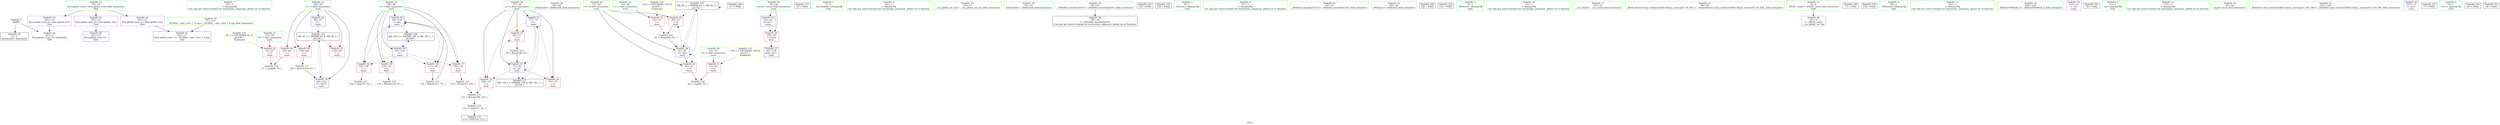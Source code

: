 digraph "SVFG" {
	label="SVFG";

	Node0x560553e3d9c0 [shape=record,color=grey,label="{NodeID: 0\nNullPtr}"];
	Node0x560553e3d9c0 -> Node0x560553e51c40[style=solid];
	Node0x560553e3d9c0 -> Node0x560553e543a0[style=solid];
	Node0x560553e3e4c0 [shape=record,color=green,label="{NodeID: 7\n16\<--1\n\<--dummyObj\nCan only get source location for instruction, argument, global var or function.}"];
	Node0x560553e50ac0 [shape=record,color=green,label="{NodeID: 14\n15\<--19\nllvm.global_ctors\<--llvm.global_ctors_field_insensitive\nGlob }"];
	Node0x560553e50ac0 -> Node0x560553e52180[style=solid];
	Node0x560553e50ac0 -> Node0x560553e52280[style=solid];
	Node0x560553e50ac0 -> Node0x560553e52380[style=solid];
	Node0x560553e50f90 [shape=record,color=green,label="{NodeID: 21\n47\<--48\nT\<--T_field_insensitive\nmain\n}"];
	Node0x560553e50f90 -> Node0x560553e52550[style=solid];
	Node0x560553e57490 [shape=record,color=grey,label="{NodeID: 111\n111 = Binary(108, 110, )\n}"];
	Node0x560553e57490 -> Node0x560553e57f10[style=solid];
	Node0x560553e51540 [shape=record,color=green,label="{NodeID: 28\n64\<--65\n_ZNSirsERi\<--_ZNSirsERi_field_insensitive\n}"];
	Node0x560553e57f10 [shape=record,color=grey,label="{NodeID: 118\n112 = cmp(111, 62, )\n}"];
	Node0x560553e57f10 -> Node0x560553cc46b0[style=solid];
	Node0x560553e51c40 [shape=record,color=black,label="{NodeID: 35\n2\<--3\ndummyVal\<--dummyVal\n}"];
	Node0x560553e5c6f0 [shape=record,color=black,label="{NodeID: 125\nMR_6V_3 = PHI(MR_6V_4, MR_6V_2, )\npts\{50 \}\n}"];
	Node0x560553e5c6f0 -> Node0x560553e52620[style=dashed];
	Node0x560553e5c6f0 -> Node0x560553e526f0[style=dashed];
	Node0x560553e5c6f0 -> Node0x560553e537e0[style=dashed];
	Node0x560553e5c6f0 -> Node0x560553e54a50[style=dashed];
	Node0x560553e52280 [shape=record,color=purple,label="{NodeID: 42\n162\<--15\nllvm.global_ctors_1\<--llvm.global_ctors\nGlob }"];
	Node0x560553e52280 -> Node0x560553e542a0[style=solid];
	Node0x560553e538b0 [shape=record,color=red,label="{NodeID: 49\n81\<--51\n\<--d\nmain\n}"];
	Node0x560553e538b0 -> Node0x560553e58210[style=solid];
	Node0x560553e53e60 [shape=record,color=red,label="{NodeID: 56\n105\<--59\n\<--r\nmain\n}"];
	Node0x560553e53e60 -> Node0x560553e58390[style=solid];
	Node0x560553e63870 [shape=record,color=black,label="{NodeID: 146\n27 = PHI()\n}"];
	Node0x560553e544a0 [shape=record,color=blue,label="{NodeID: 63\n45\<--62\nretval\<--\nmain\n}"];
	Node0x560553e544a0 -> Node0x560553e52480[style=dashed];
	Node0x560553e64bc0 [shape=record,color=black,label="{NodeID: 153\n97 = PHI()\n}"];
	Node0x560553e54a50 [shape=record,color=blue,label="{NodeID: 70\n49\<--135\nC\<--inc17\nmain\n}"];
	Node0x560553e54a50 -> Node0x560553e5c6f0[style=dashed];
	Node0x560553e3e280 [shape=record,color=green,label="{NodeID: 1\n7\<--1\n__dso_handle\<--dummyObj\nGlob }"];
	Node0x560553e4ff20 [shape=record,color=green,label="{NodeID: 8\n62\<--1\n\<--dummyObj\nCan only get source location for instruction, argument, global var or function.}"];
	Node0x560553e50b50 [shape=record,color=green,label="{NodeID: 15\n20\<--21\n__cxx_global_var_init\<--__cxx_global_var_init_field_insensitive\n}"];
	Node0x560553e51060 [shape=record,color=green,label="{NodeID: 22\n49\<--50\nC\<--C_field_insensitive\nmain\n}"];
	Node0x560553e51060 -> Node0x560553e52620[style=solid];
	Node0x560553e51060 -> Node0x560553e526f0[style=solid];
	Node0x560553e51060 -> Node0x560553e537e0[style=solid];
	Node0x560553e51060 -> Node0x560553e54570[style=solid];
	Node0x560553e51060 -> Node0x560553e54a50[style=solid];
	Node0x560553e57610 [shape=record,color=grey,label="{NodeID: 112\n130 = Binary(129, 67, )\n}"];
	Node0x560553e51640 [shape=record,color=green,label="{NodeID: 29\n74\<--75\n_ZNSirsERx\<--_ZNSirsERx_field_insensitive\n}"];
	Node0x560553e58090 [shape=record,color=grey,label="{NodeID: 119\n71 = cmp(69, 70, )\n}"];
	Node0x560553e51d40 [shape=record,color=black,label="{NodeID: 36\n28\<--29\n\<--_ZNSt8ios_base4InitD1Ev\nCan only get source location for instruction, argument, global var or function.}"];
	Node0x560553e5cbf0 [shape=record,color=black,label="{NodeID: 126\nMR_8V_2 = PHI(MR_8V_3, MR_8V_1, )\npts\{52 \}\n}"];
	Node0x560553e5cbf0 -> Node0x560553e538b0[style=dashed];
	Node0x560553e5cbf0 -> Node0x560553e53980[style=dashed];
	Node0x560553e5cbf0 -> Node0x560553e54710[style=dashed];
	Node0x560553e5cbf0 -> Node0x560553e5cbf0[style=dashed];
	Node0x560553e52380 [shape=record,color=purple,label="{NodeID: 43\n163\<--15\nllvm.global_ctors_2\<--llvm.global_ctors\nGlob }"];
	Node0x560553e52380 -> Node0x560553e543a0[style=solid];
	Node0x560553e5e8b0 [shape=record,color=yellow,style=double,label="{NodeID: 133\n10V_1 = ENCHI(MR_10V_0)\npts\{54 \}\nFun[main]}"];
	Node0x560553e5e8b0 -> Node0x560553e53a50[style=dashed];
	Node0x560553e53980 [shape=record,color=red,label="{NodeID: 50\n86\<--51\n\<--d\nmain\n}"];
	Node0x560553e53980 -> Node0x560553e57910[style=solid];
	Node0x560553e53f30 [shape=record,color=red,label="{NodeID: 57\n109\<--59\n\<--r\nmain\n}"];
	Node0x560553e53f30 -> Node0x560553e57c10[style=solid];
	Node0x560553e63970 [shape=record,color=black,label="{NodeID: 147\n122 = PHI()\n}"];
	Node0x560553e54570 [shape=record,color=blue,label="{NodeID: 64\n49\<--67\nC\<--\nmain\n}"];
	Node0x560553e54570 -> Node0x560553e5c6f0[style=dashed];
	Node0x560553e64c90 [shape=record,color=black,label="{NodeID: 154\n128 = PHI()\n}"];
	Node0x560553e3de10 [shape=record,color=green,label="{NodeID: 2\n8\<--1\n_ZSt3cin\<--dummyObj\nGlob }"];
	Node0x560553e4ffb0 [shape=record,color=green,label="{NodeID: 9\n67\<--1\n\<--dummyObj\nCan only get source location for instruction, argument, global var or function.}"];
	Node0x560553e50be0 [shape=record,color=green,label="{NodeID: 16\n24\<--25\n_ZNSt8ios_base4InitC1Ev\<--_ZNSt8ios_base4InitC1Ev_field_insensitive\n}"];
	Node0x560553e51130 [shape=record,color=green,label="{NodeID: 23\n51\<--52\nd\<--d_field_insensitive\nmain\n}"];
	Node0x560553e51130 -> Node0x560553e538b0[style=solid];
	Node0x560553e51130 -> Node0x560553e53980[style=solid];
	Node0x560553e51130 -> Node0x560553e54710[style=solid];
	Node0x560553e57790 [shape=record,color=grey,label="{NodeID: 113\n118 = Binary(117, 79, )\n}"];
	Node0x560553e57790 -> Node0x560553e54980[style=solid];
	Node0x560553e51740 [shape=record,color=green,label="{NodeID: 30\n95\<--96\n_ZNSolsEi\<--_ZNSolsEi_field_insensitive\n}"];
	Node0x560553e58210 [shape=record,color=grey,label="{NodeID: 120\n83 = cmp(81, 82, )\n}"];
	Node0x560553e51e40 [shape=record,color=black,label="{NodeID: 37\n44\<--138\nmain_ret\<--\nmain\n}"];
	Node0x560553e5d0f0 [shape=record,color=black,label="{NodeID: 127\nMR_14V_2 = PHI(MR_14V_4, MR_14V_1, )\npts\{58 \}\n}"];
	Node0x560553e5d0f0 -> Node0x560553e54640[style=dashed];
	Node0x560553e52480 [shape=record,color=red,label="{NodeID: 44\n138\<--45\n\<--retval\nmain\n}"];
	Node0x560553e52480 -> Node0x560553e51e40[style=solid];
	Node0x560553e5e990 [shape=record,color=yellow,style=double,label="{NodeID: 134\n12V_1 = ENCHI(MR_12V_0)\npts\{56 \}\nFun[main]}"];
	Node0x560553e5e990 -> Node0x560553e53b20[style=dashed];
	Node0x560553e53a50 [shape=record,color=red,label="{NodeID: 51\n82\<--53\n\<--h\nmain\n}"];
	Node0x560553e53a50 -> Node0x560553e58210[style=solid];
	Node0x560553e54000 [shape=record,color=red,label="{NodeID: 58\n117\<--59\n\<--r\nmain\n}"];
	Node0x560553e54000 -> Node0x560553e57790[style=solid];
	Node0x560553e63ad0 [shape=record,color=black,label="{NodeID: 148\n126 = PHI()\n}"];
	Node0x560553e54640 [shape=record,color=blue,label="{NodeID: 65\n57\<--79\nn\<--\nmain\n}"];
	Node0x560553e54640 -> Node0x560553e53bf0[style=dashed];
	Node0x560553e54640 -> Node0x560553e53cc0[style=dashed];
	Node0x560553e54640 -> Node0x560553e53d90[style=dashed];
	Node0x560553e54640 -> Node0x560553e547e0[style=dashed];
	Node0x560553e54640 -> Node0x560553e5d0f0[style=dashed];
	Node0x560553e64dc0 [shape=record,color=black,label="{NodeID: 155\n131 = PHI()\n}"];
	Node0x560553e3dc90 [shape=record,color=green,label="{NodeID: 3\n9\<--1\n_ZSt4cerr\<--dummyObj\nGlob }"];
	Node0x560553e50040 [shape=record,color=green,label="{NodeID: 10\n79\<--1\n\<--dummyObj\nCan only get source location for instruction, argument, global var or function.}"];
	Node0x560553e50c70 [shape=record,color=green,label="{NodeID: 17\n30\<--31\n__cxa_atexit\<--__cxa_atexit_field_insensitive\n}"];
	Node0x560553e51200 [shape=record,color=green,label="{NodeID: 24\n53\<--54\nh\<--h_field_insensitive\nmain\n}"];
	Node0x560553e51200 -> Node0x560553e53a50[style=solid];
	Node0x560553e57910 [shape=record,color=grey,label="{NodeID: 114\n87 = Binary(86, 85, )\n}"];
	Node0x560553e57910 -> Node0x560553e54710[style=solid];
	Node0x560553e51840 [shape=record,color=green,label="{NodeID: 31\n98\<--99\n_ZSt4endlIcSt11char_traitsIcEERSt13basic_ostreamIT_T0_ES6_\<--_ZSt4endlIcSt11char_traitsIcEERSt13basic_ostreamIT_T0_ES6__field_insensitive\n}"];
	Node0x560553e58390 [shape=record,color=grey,label="{NodeID: 121\n106 = cmp(105, 62, )\n}"];
	Node0x560553e51f10 [shape=record,color=purple,label="{NodeID: 38\n26\<--4\n\<--_ZStL8__ioinit\n__cxx_global_var_init\n}"];
	Node0x560553e5d5f0 [shape=record,color=black,label="{NodeID: 128\nMR_16V_2 = PHI(MR_16V_4, MR_16V_1, )\npts\{60 \}\n}"];
	Node0x560553e5d5f0 -> Node0x560553e548b0[style=dashed];
	Node0x560553e52550 [shape=record,color=red,label="{NodeID: 45\n70\<--47\n\<--T\nmain\n}"];
	Node0x560553e52550 -> Node0x560553e58090[style=solid];
	Node0x560553e53b20 [shape=record,color=red,label="{NodeID: 52\n85\<--55\n\<--c\nmain\n}"];
	Node0x560553e53b20 -> Node0x560553e57910[style=solid];
	Node0x560553e540d0 [shape=record,color=red,label="{NodeID: 59\n129\<--59\n\<--r\nmain\n}"];
	Node0x560553e540d0 -> Node0x560553e57610[style=solid];
	Node0x560553e63bd0 [shape=record,color=black,label="{NodeID: 149\n73 = PHI()\n}"];
	Node0x560553e54710 [shape=record,color=blue,label="{NodeID: 66\n51\<--87\nd\<--mul\nmain\n}"];
	Node0x560553e54710 -> Node0x560553e538b0[style=dashed];
	Node0x560553e54710 -> Node0x560553e53980[style=dashed];
	Node0x560553e54710 -> Node0x560553e54710[style=dashed];
	Node0x560553e54710 -> Node0x560553e5cbf0[style=dashed];
	Node0x560553e64ec0 [shape=record,color=black,label="{NodeID: 156\n132 = PHI()\n}"];
	Node0x560553e3dd20 [shape=record,color=green,label="{NodeID: 4\n10\<--1\n_ZSt4cout\<--dummyObj\nGlob }"];
	Node0x560553e50910 [shape=record,color=green,label="{NodeID: 11\n103\<--1\n\<--dummyObj\nCan only get source location for instruction, argument, global var or function.}"];
	Node0x560553e50d00 [shape=record,color=green,label="{NodeID: 18\n29\<--35\n_ZNSt8ios_base4InitD1Ev\<--_ZNSt8ios_base4InitD1Ev_field_insensitive\n}"];
	Node0x560553e50d00 -> Node0x560553e51d40[style=solid];
	Node0x560553e512d0 [shape=record,color=green,label="{NodeID: 25\n55\<--56\nc\<--c_field_insensitive\nmain\n}"];
	Node0x560553e512d0 -> Node0x560553e53b20[style=solid];
	Node0x560553e57a90 [shape=record,color=grey,label="{NodeID: 115\n90 = Binary(89, 67, )\n}"];
	Node0x560553e57a90 -> Node0x560553e547e0[style=solid];
	Node0x560553e51940 [shape=record,color=green,label="{NodeID: 32\n100\<--101\n_ZNSolsEPFRSoS_E\<--_ZNSolsEPFRSoS_E_field_insensitive\n}"];
	Node0x560553e51fe0 [shape=record,color=purple,label="{NodeID: 39\n121\<--11\n\<--.str\nmain\n}"];
	Node0x560553e52620 [shape=record,color=red,label="{NodeID: 46\n69\<--49\n\<--C\nmain\n}"];
	Node0x560553e52620 -> Node0x560553e58090[style=solid];
	Node0x560553e53bf0 [shape=record,color=red,label="{NodeID: 53\n89\<--57\n\<--n\nmain\n}"];
	Node0x560553e53bf0 -> Node0x560553e57a90[style=solid];
	Node0x560553e541a0 [shape=record,color=blue,label="{NodeID: 60\n161\<--16\nllvm.global_ctors_0\<--\nGlob }"];
	Node0x560553e63cd0 [shape=record,color=black,label="{NodeID: 150\n76 = PHI()\n}"];
	Node0x560553e547e0 [shape=record,color=blue,label="{NodeID: 67\n57\<--90\nn\<--inc\nmain\n}"];
	Node0x560553e547e0 -> Node0x560553e53bf0[style=dashed];
	Node0x560553e547e0 -> Node0x560553e53cc0[style=dashed];
	Node0x560553e547e0 -> Node0x560553e53d90[style=dashed];
	Node0x560553e547e0 -> Node0x560553e547e0[style=dashed];
	Node0x560553e547e0 -> Node0x560553e5d0f0[style=dashed];
	Node0x560553e3e3a0 [shape=record,color=green,label="{NodeID: 5\n11\<--1\n.str\<--dummyObj\nGlob }"];
	Node0x560553e509a0 [shape=record,color=green,label="{NodeID: 12\n115\<--1\n\<--dummyObj\nCan only get source location for instruction, argument, global var or function.}"];
	Node0x560553e50dc0 [shape=record,color=green,label="{NodeID: 19\n42\<--43\nmain\<--main_field_insensitive\n}"];
	Node0x560553e513a0 [shape=record,color=green,label="{NodeID: 26\n57\<--58\nn\<--n_field_insensitive\nmain\n}"];
	Node0x560553e513a0 -> Node0x560553e53bf0[style=solid];
	Node0x560553e513a0 -> Node0x560553e53cc0[style=solid];
	Node0x560553e513a0 -> Node0x560553e53d90[style=solid];
	Node0x560553e513a0 -> Node0x560553e54640[style=solid];
	Node0x560553e513a0 -> Node0x560553e547e0[style=solid];
	Node0x560553e57c10 [shape=record,color=grey,label="{NodeID: 116\n110 = Binary(67, 109, )\n}"];
	Node0x560553e57c10 -> Node0x560553e57490[style=solid];
	Node0x560553e51a40 [shape=record,color=green,label="{NodeID: 33\n123\<--124\n_ZStlsISt11char_traitsIcEERSt13basic_ostreamIcT_ES5_PKc\<--_ZStlsISt11char_traitsIcEERSt13basic_ostreamIcT_ES5_PKc_field_insensitive\n}"];
	Node0x560553e520b0 [shape=record,color=purple,label="{NodeID: 40\n127\<--13\n\<--.str.1\nmain\n}"];
	Node0x560553e5e610 [shape=record,color=yellow,style=double,label="{NodeID: 130\n4V_1 = ENCHI(MR_4V_0)\npts\{48 \}\nFun[main]}"];
	Node0x560553e5e610 -> Node0x560553e52550[style=dashed];
	Node0x560553e526f0 [shape=record,color=red,label="{NodeID: 47\n125\<--49\n\<--C\nmain\n}"];
	Node0x560553e53cc0 [shape=record,color=red,label="{NodeID: 54\n93\<--57\n\<--n\nmain\n}"];
	Node0x560553e542a0 [shape=record,color=blue,label="{NodeID: 61\n162\<--17\nllvm.global_ctors_1\<--_GLOBAL__sub_I_fero_1_0.cpp\nGlob }"];
	Node0x560553e649c0 [shape=record,color=black,label="{NodeID: 151\n77 = PHI()\n}"];
	Node0x560553e548b0 [shape=record,color=blue,label="{NodeID: 68\n59\<--103\nr\<--\nmain\n}"];
	Node0x560553e548b0 -> Node0x560553e53e60[style=dashed];
	Node0x560553e548b0 -> Node0x560553e53f30[style=dashed];
	Node0x560553e548b0 -> Node0x560553e54000[style=dashed];
	Node0x560553e548b0 -> Node0x560553e540d0[style=dashed];
	Node0x560553e548b0 -> Node0x560553e54980[style=dashed];
	Node0x560553e548b0 -> Node0x560553e5d5f0[style=dashed];
	Node0x560553e3e430 [shape=record,color=green,label="{NodeID: 6\n13\<--1\n.str.1\<--dummyObj\nGlob }"];
	Node0x560553e50a30 [shape=record,color=green,label="{NodeID: 13\n4\<--6\n_ZStL8__ioinit\<--_ZStL8__ioinit_field_insensitive\nGlob }"];
	Node0x560553e50a30 -> Node0x560553e51f10[style=solid];
	Node0x560553e50ec0 [shape=record,color=green,label="{NodeID: 20\n45\<--46\nretval\<--retval_field_insensitive\nmain\n}"];
	Node0x560553e50ec0 -> Node0x560553e52480[style=solid];
	Node0x560553e50ec0 -> Node0x560553e544a0[style=solid];
	Node0x560553cc46b0 [shape=record,color=black,label="{NodeID: 110\n114 = PHI(115, 112, )\n}"];
	Node0x560553e51470 [shape=record,color=green,label="{NodeID: 27\n59\<--60\nr\<--r_field_insensitive\nmain\n}"];
	Node0x560553e51470 -> Node0x560553e53e60[style=solid];
	Node0x560553e51470 -> Node0x560553e53f30[style=solid];
	Node0x560553e51470 -> Node0x560553e54000[style=solid];
	Node0x560553e51470 -> Node0x560553e540d0[style=solid];
	Node0x560553e51470 -> Node0x560553e548b0[style=solid];
	Node0x560553e51470 -> Node0x560553e54980[style=solid];
	Node0x560553e57d90 [shape=record,color=grey,label="{NodeID: 117\n135 = Binary(134, 67, )\n}"];
	Node0x560553e57d90 -> Node0x560553e54a50[style=solid];
	Node0x560553e51b40 [shape=record,color=green,label="{NodeID: 34\n17\<--157\n_GLOBAL__sub_I_fero_1_0.cpp\<--_GLOBAL__sub_I_fero_1_0.cpp_field_insensitive\n}"];
	Node0x560553e51b40 -> Node0x560553e542a0[style=solid];
	Node0x560553e52180 [shape=record,color=purple,label="{NodeID: 41\n161\<--15\nllvm.global_ctors_0\<--llvm.global_ctors\nGlob }"];
	Node0x560553e52180 -> Node0x560553e541a0[style=solid];
	Node0x560553e537e0 [shape=record,color=red,label="{NodeID: 48\n134\<--49\n\<--C\nmain\n}"];
	Node0x560553e537e0 -> Node0x560553e57d90[style=solid];
	Node0x560553e53d90 [shape=record,color=red,label="{NodeID: 55\n108\<--57\n\<--n\nmain\n}"];
	Node0x560553e53d90 -> Node0x560553e57490[style=solid];
	Node0x560553e648f0 [shape=record,color=black,label="{NodeID: 145\n63 = PHI()\n}"];
	Node0x560553e543a0 [shape=record,color=blue, style = dotted,label="{NodeID: 62\n163\<--3\nllvm.global_ctors_2\<--dummyVal\nGlob }"];
	Node0x560553e64a90 [shape=record,color=black,label="{NodeID: 152\n94 = PHI()\n}"];
	Node0x560553e54980 [shape=record,color=blue,label="{NodeID: 69\n59\<--118\nr\<--dec\nmain\n}"];
	Node0x560553e54980 -> Node0x560553e53e60[style=dashed];
	Node0x560553e54980 -> Node0x560553e53f30[style=dashed];
	Node0x560553e54980 -> Node0x560553e54000[style=dashed];
	Node0x560553e54980 -> Node0x560553e540d0[style=dashed];
	Node0x560553e54980 -> Node0x560553e54980[style=dashed];
	Node0x560553e54980 -> Node0x560553e5d5f0[style=dashed];
}
